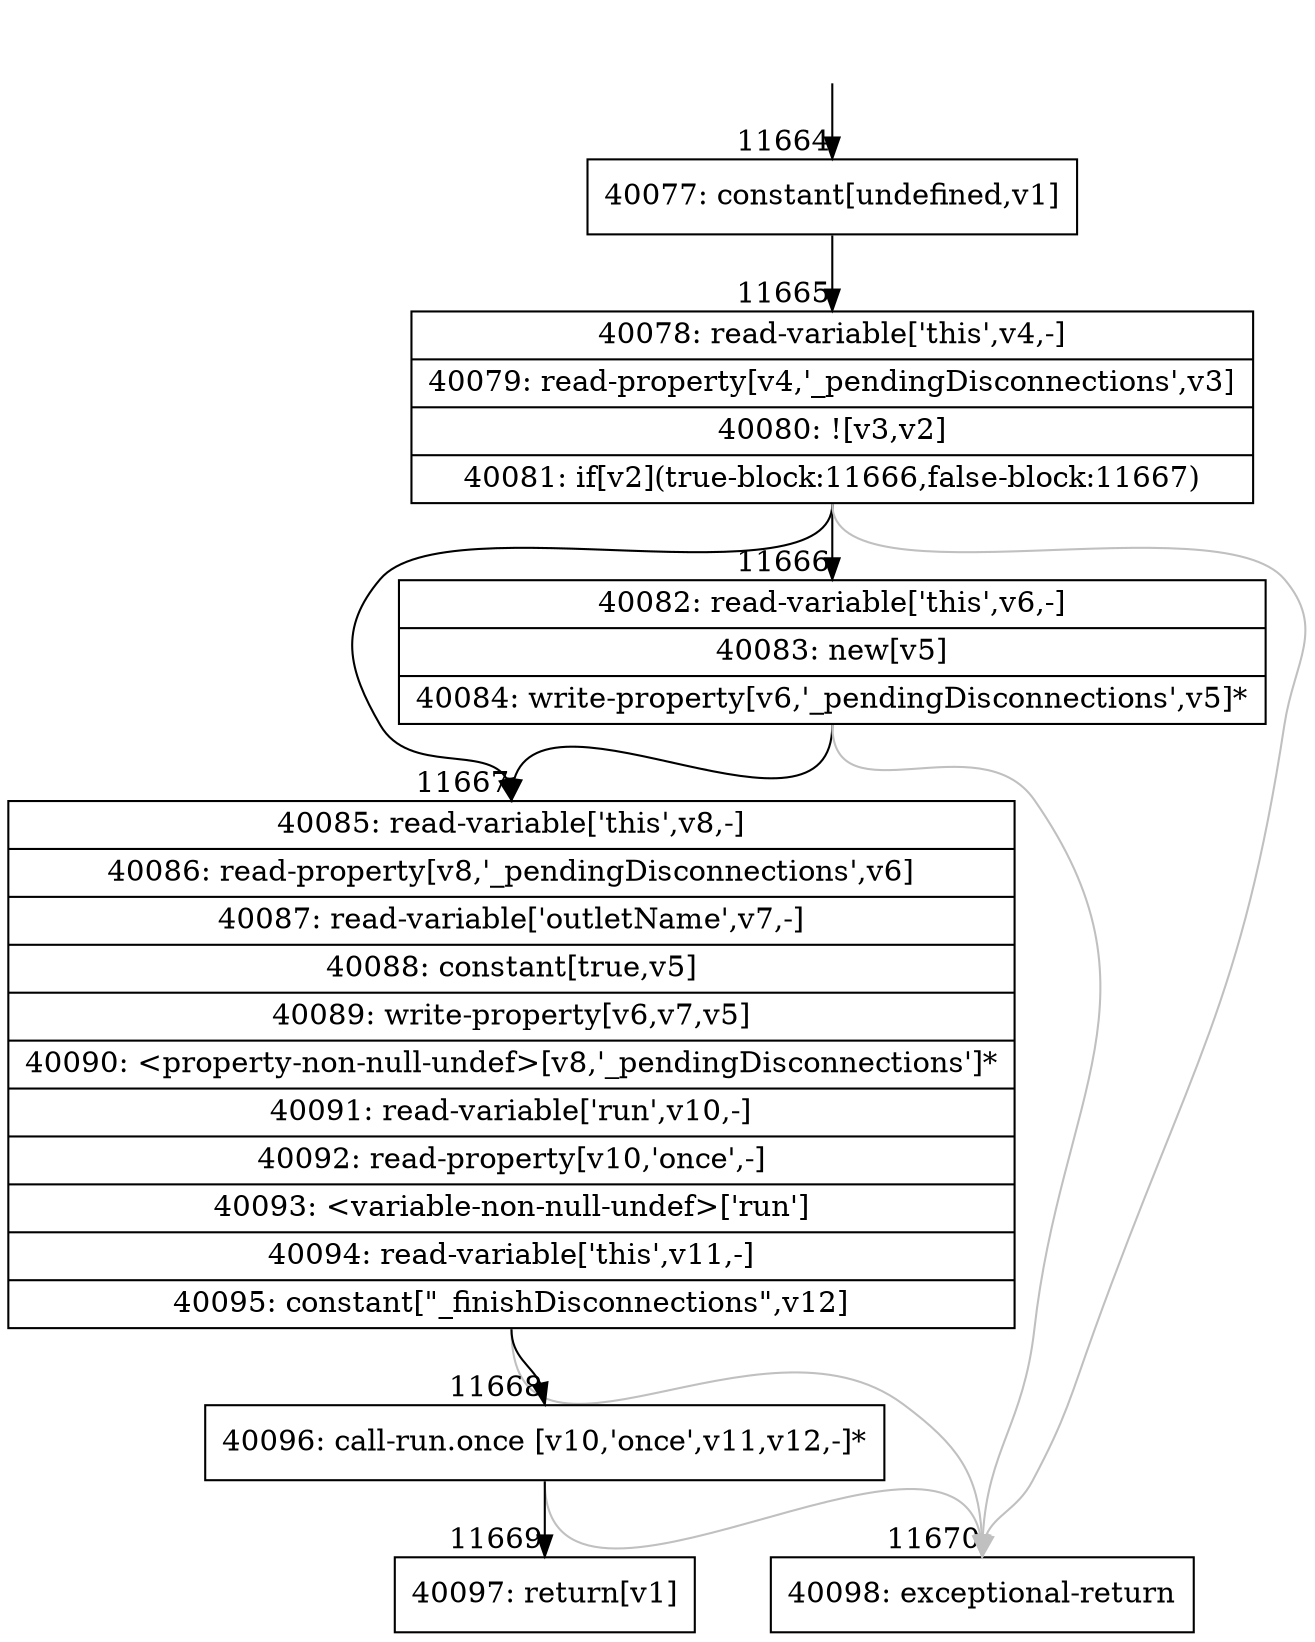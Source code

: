 digraph {
rankdir="TD"
BB_entry958[shape=none,label=""];
BB_entry958 -> BB11664 [tailport=s, headport=n, headlabel="    11664"]
BB11664 [shape=record label="{40077: constant[undefined,v1]}" ] 
BB11664 -> BB11665 [tailport=s, headport=n, headlabel="      11665"]
BB11665 [shape=record label="{40078: read-variable['this',v4,-]|40079: read-property[v4,'_pendingDisconnections',v3]|40080: ![v3,v2]|40081: if[v2](true-block:11666,false-block:11667)}" ] 
BB11665 -> BB11666 [tailport=s, headport=n, headlabel="      11666"]
BB11665 -> BB11667 [tailport=s, headport=n, headlabel="      11667"]
BB11665 -> BB11670 [tailport=s, headport=n, color=gray, headlabel="      11670"]
BB11666 [shape=record label="{40082: read-variable['this',v6,-]|40083: new[v5]|40084: write-property[v6,'_pendingDisconnections',v5]*}" ] 
BB11666 -> BB11667 [tailport=s, headport=n]
BB11666 -> BB11670 [tailport=s, headport=n, color=gray]
BB11667 [shape=record label="{40085: read-variable['this',v8,-]|40086: read-property[v8,'_pendingDisconnections',v6]|40087: read-variable['outletName',v7,-]|40088: constant[true,v5]|40089: write-property[v6,v7,v5]|40090: \<property-non-null-undef\>[v8,'_pendingDisconnections']*|40091: read-variable['run',v10,-]|40092: read-property[v10,'once',-]|40093: \<variable-non-null-undef\>['run']|40094: read-variable['this',v11,-]|40095: constant[\"_finishDisconnections\",v12]}" ] 
BB11667 -> BB11668 [tailport=s, headport=n, headlabel="      11668"]
BB11667 -> BB11670 [tailport=s, headport=n, color=gray]
BB11668 [shape=record label="{40096: call-run.once [v10,'once',v11,v12,-]*}" ] 
BB11668 -> BB11669 [tailport=s, headport=n, headlabel="      11669"]
BB11668 -> BB11670 [tailport=s, headport=n, color=gray]
BB11669 [shape=record label="{40097: return[v1]}" ] 
BB11670 [shape=record label="{40098: exceptional-return}" ] 
//#$~ 21289
}
